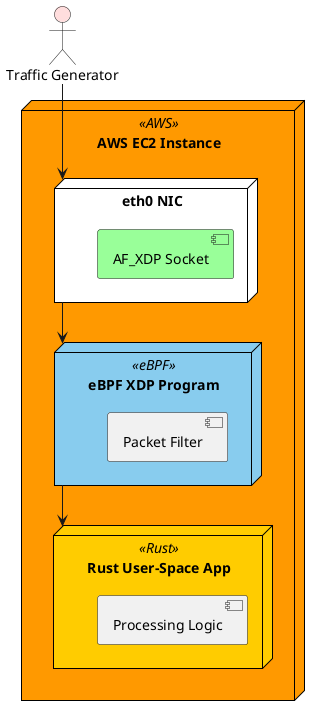 @startuml
skinparam backgroundColor #FFFFFF
skinparam node {
    BackgroundColor<<AWS>> #FF9900
    BackgroundColor<<eBPF>> #88CCEE
    BackgroundColor<<Rust>> #FFCC00
    BorderColor Black
    FontColor Black
}

actor "Traffic Generator" as TG #FFDDDD

node "AWS EC2 Instance" <<AWS>> {
    node "eth0 NIC" #FFFFFF {
        component "AF_XDP Socket" #99FF99
    }
    node "eBPF XDP Program" <<eBPF>> {
        [Packet Filter]
    }
    node "Rust User-Space App" <<Rust>> {
        [Processing Logic]
    }
}

TG --> "eth0 NIC"
"eth0 NIC" --> "eBPF XDP Program"
"eBPF XDP Program" --> "Rust User-Space App"
@enduml